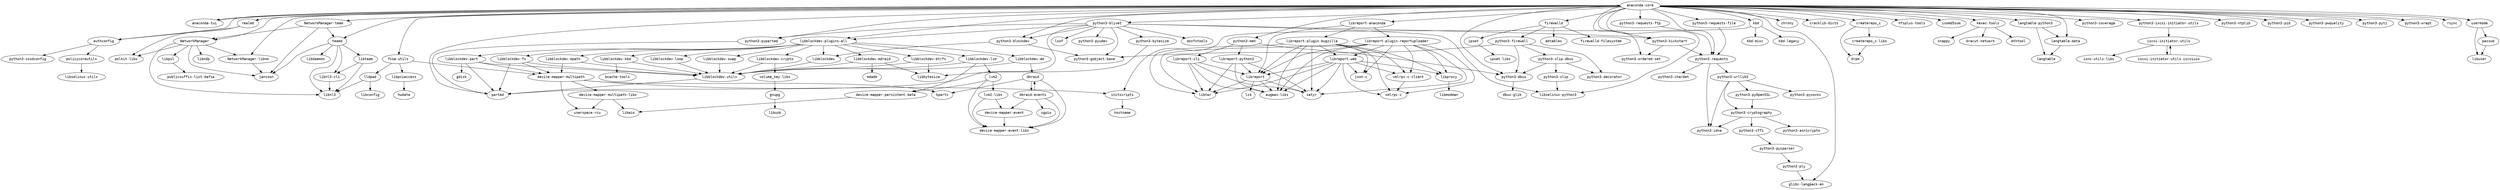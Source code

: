 strict digraph G {
node [fontname=monospace];
  "anaconda-core" -> "anaconda-tui";
  "anaconda-core" -> "authconfig";
  "anaconda-core" -> "chrony";
  "anaconda-core" -> "cracklib-dicts";
  "anaconda-core" -> "createrepo_c";
  "anaconda-core" -> "fcoe-utils";
  "anaconda-core" -> "firewalld";
  "anaconda-core" -> "glibc-langpack-en";
  "anaconda-core" -> "hfsplus-tools";
  "anaconda-core" -> "isomd5sum";
  "anaconda-core" -> "kbd";
  "anaconda-core" -> "kexec-tools";
  "anaconda-core" -> "langtable-data";
  "anaconda-core" -> "langtable-python3";
  "anaconda-core" -> "libblockdev-plugins-all";
  "anaconda-core" -> "libreport-anaconda";
  "anaconda-core" -> "libselinux-python3";
  "anaconda-core" -> "NetworkManager";
  "anaconda-core" -> "NetworkManager-libnm";
  "anaconda-core" -> "NetworkManager-team";
  "anaconda-core" -> "parted";
  "anaconda-core" -> "python3-blivet";
  "anaconda-core" -> "python3-blockdev";
  "anaconda-core" -> "python3-coverage";
  "anaconda-core" -> "python3-dbus";
  "anaconda-core" -> "python3-iscsi-initiator-utils";
  "anaconda-core" -> "python3-kickstart";
  "anaconda-core" -> "python3-meh";
  "anaconda-core" -> "python3-ntplib";
  "anaconda-core" -> "python3-ordered-set";
  "anaconda-core" -> "python3-pid";
  "anaconda-core" -> "python3-pwquality";
  "anaconda-core" -> "python3-pyparted";
  "anaconda-core" -> "python3-pytz";
  "anaconda-core" -> "python3-requests";
  "anaconda-core" -> "python3-requests-file";
  "anaconda-core" -> "python3-requests-ftp";
  "anaconda-core" -> "python3-wrapt";
  "anaconda-core" -> "realmd";
  "anaconda-core" -> "rsync";
  "anaconda-core" -> "teamd";
  "anaconda-core" -> "usermode";
  "anaconda-tui" -> "anaconda-core";
  "authconfig" -> "policycoreutils";
  "authconfig" -> "python3-sssdconfig";
  "createrepo_c" -> "createrepo_c-libs";
  "createrepo_c" -> "drpm";
  "createrepo_c-libs" -> "drpm";
  "device-mapper-event" -> "device-mapper-event-libs";
  "device-mapper-multipath" -> "device-mapper-multipath-libs";
  "device-mapper-multipath" -> "initscripts";
  "device-mapper-multipath" -> "kpartx";
  "device-mapper-multipath-libs" -> "libaio";
  "device-mapper-multipath-libs" -> "userspace-rcu";
  "device-mapper-multipath" -> "userspace-rcu";
  "device-mapper-persistent-data" -> "libaio";
  "dmraid" -> "device-mapper-event-libs";
  "dmraid" -> "dmraid-events";
  "dmraid-events" -> "device-mapper-event";
  "dmraid-events" -> "device-mapper-event-libs";
  "dmraid-events" -> "dmraid";
  "dmraid-events" -> "sgpio";
  "dmraid" -> "kpartx";
  "fcoe-utils" -> "device-mapper-multipath";
  "fcoe-utils" -> "libpciaccess";
  "fcoe-utils" -> "lldpad";
  "firewalld" -> "ebtables";
  "firewalld" -> "firewalld-filesystem";
  "firewalld" -> "ipset";
  "firewalld" -> "python3-firewall";
  "gnupg" -> "libusb";
  "initscripts" -> "hostname";
  "ipset" -> "ipset-libs";
  "iscsi-initiator-utils" -> "iscsi-initiator-utils-iscsiuio";
  "iscsi-initiator-utils-iscsiuio" -> "iscsi-initiator-utils";
  "iscsi-initiator-utils" -> "isns-utils-libs";
  "kbd" -> "initscripts";
  "kbd" -> "kbd-legacy";
  "kbd" -> "kbd-misc";
  "kexec-tools" -> "dracut-network";
  "kexec-tools" -> "ethtool";
  "kexec-tools" -> "snappy";
  "langtable-data" -> "langtable";
  "langtable-python3" -> "langtable";
  "langtable-python3" -> "langtable-data";
  "libblockdev-btrfs" -> "libblockdev-utils";
  "libblockdev-btrfs" -> "libbytesize";
  "libblockdev-crypto" -> "libblockdev-utils";
  "libblockdev-crypto" -> "volume_key-libs";
  "libblockdev-dm" -> "dmraid";
  "libblockdev-dm" -> "libblockdev-utils";
  "libblockdev-fs" -> "device-mapper-multipath";
  "libblockdev-fs" -> "libblockdev-utils";
  "libblockdev-fs" -> "parted";
  "libblockdev-kbd" -> "bcache-tools";
  "libblockdev-kbd" -> "libblockdev-utils";
  "libblockdev" -> "libblockdev-utils";
  "libblockdev-loop" -> "libblockdev-utils";
  "libblockdev-lvm" -> "device-mapper-persistent-data";
  "libblockdev-lvm" -> "libblockdev-utils";
  "libblockdev-lvm" -> "lvm2";
  "libblockdev-mdraid" -> "libblockdev-utils";
  "libblockdev-mdraid" -> "libbytesize";
  "libblockdev-mdraid" -> "mdadm";
  "libblockdev-mpath" -> "device-mapper-multipath";
  "libblockdev-mpath" -> "libblockdev-utils";
  "libblockdev-part" -> "device-mapper-multipath";
  "libblockdev-part" -> "gdisk";
  "libblockdev-part" -> "libblockdev-utils";
  "libblockdev-part" -> "parted";
  "libblockdev-plugins-all" -> "libblockdev";
  "libblockdev-plugins-all" -> "libblockdev-btrfs";
  "libblockdev-plugins-all" -> "libblockdev-crypto";
  "libblockdev-plugins-all" -> "libblockdev-dm";
  "libblockdev-plugins-all" -> "libblockdev-fs";
  "libblockdev-plugins-all" -> "libblockdev-kbd";
  "libblockdev-plugins-all" -> "libblockdev-loop";
  "libblockdev-plugins-all" -> "libblockdev-lvm";
  "libblockdev-plugins-all" -> "libblockdev-mdraid";
  "libblockdev-plugins-all" -> "libblockdev-mpath";
  "libblockdev-plugins-all" -> "libblockdev-part";
  "libblockdev-plugins-all" -> "libblockdev-swap";
  "libblockdev-swap" -> "libblockdev-utils";
  "libblockdev-utils" -> "parted";
  "libnl3-cli" -> "libnl3";
  "libpciaccess" -> "hwdata";
  "libproxy" -> "libmodman";
  "libpsl" -> "publicsuffix-list-dafsa";
  "libreport-anaconda" -> "libreport";
  "libreport-anaconda" -> "libreport-plugin-bugzilla";
  "libreport-anaconda" -> "libreport-plugin-reportuploader";
  "libreport" -> "augeas-libs";
  "libreport-cli" -> "augeas-libs";
  "libreport-cli" -> "libreport";
  "libreport-cli" -> "libtar";
  "libreport-cli" -> "satyr";
  "libreport" -> "libtar";
  "libreport" -> "lz4";
  "libreport-plugin-bugzilla" -> "augeas-libs";
  "libreport-plugin-bugzilla" -> "json-c";
  "libreport-plugin-bugzilla" -> "libproxy";
  "libreport-plugin-bugzilla" -> "libreport";
  "libreport-plugin-bugzilla" -> "libreport-web";
  "libreport-plugin-bugzilla" -> "libtar";
  "libreport-plugin-bugzilla" -> "satyr";
  "libreport-plugin-bugzilla" -> "xmlrpc-c";
  "libreport-plugin-bugzilla" -> "xmlrpc-c-client";
  "libreport-plugin-reportuploader" -> "augeas-libs";
  "libreport-plugin-reportuploader" -> "json-c";
  "libreport-plugin-reportuploader" -> "libproxy";
  "libreport-plugin-reportuploader" -> "libreport";
  "libreport-plugin-reportuploader" -> "libreport-web";
  "libreport-plugin-reportuploader" -> "libtar";
  "libreport-plugin-reportuploader" -> "satyr";
  "libreport-plugin-reportuploader" -> "xmlrpc-c";
  "libreport-plugin-reportuploader" -> "xmlrpc-c-client";
  "libreport-python3" -> "augeas-libs";
  "libreport-python3" -> "libreport";
  "libreport-python3" -> "libtar";
  "libreport-python3" -> "satyr";
  "libreport" -> "satyr";
  "libreport-web" -> "augeas-libs";
  "libreport-web" -> "json-c";
  "libreport-web" -> "libproxy";
  "libreport-web" -> "libreport";
  "libreport-web" -> "libtar";
  "libreport-web" -> "satyr";
  "libreport-web" -> "xmlrpc-c";
  "libreport-web" -> "xmlrpc-c-client";
  "libteam" -> "libnl3";
  "libteam" -> "libnl3-cli";
  "lldpad" -> "libconfig";
  "lldpad" -> "libnl3";
  "lvm2" -> "device-mapper-event-libs";
  "lvm2" -> "device-mapper-persistent-data";
  "lvm2-libs" -> "device-mapper-event";
  "lvm2-libs" -> "device-mapper-event-libs";
  "lvm2" -> "lvm2-libs";
  "NetworkManager" -> "jansson";
  "NetworkManager" -> "libndp";
  "NetworkManager" -> "libnl3";
  "NetworkManager-libnm" -> "jansson";
  "NetworkManager" -> "libpsl";
  "NetworkManager" -> "NetworkManager-libnm";
  "NetworkManager" -> "polkit-libs";
  "NetworkManager-team" -> "jansson";
  "NetworkManager-team" -> "NetworkManager";
  "NetworkManager-team" -> "teamd";
  "passwd" -> "libuser";
  "policycoreutils" -> "libselinux-utils";
  "python3-blivet" -> "dosfstools";
  "python3-blivet" -> "libblockdev-plugins-all";
  "python3-blivet" -> "libselinux-python3";
  "python3-blivet" -> "lsof";
  "python3-blivet" -> "parted";
  "python3-blivet" -> "python3-blockdev";
  "python3-blivet" -> "python3-bytesize";
  "python3-blivet" -> "python3-gobject-base";
  "python3-blivet" -> "python3-kickstart";
  "python3-blivet" -> "python3-pyparted";
  "python3-blivet" -> "python3-pyudev";
  "python3-blockdev" -> "libblockdev";
  "python3-blockdev" -> "python3-gobject-base";
  "python3-bytesize" -> "libbytesize";
  "python3-cffi" -> "python3-pycparser";
  "python3-cryptography" -> "python3-asn1crypto";
  "python3-cryptography" -> "python3-cffi";
  "python3-cryptography" -> "python3-idna";
  "python3-dbus" -> "dbus-glib";
  "python3-firewall" -> "python3-dbus";
  "python3-firewall" -> "python3-decorator";
  "python3-firewall" -> "python3-gobject-base";
  "python3-firewall" -> "python3-slip-dbus";
  "python3-iscsi-initiator-utils" -> "iscsi-initiator-utils";
  "python3-kickstart" -> "python3-ordered-set";
  "python3-kickstart" -> "python3-requests";
  "python3-meh" -> "libreport-cli";
  "python3-meh" -> "libreport-python3";
  "python3-meh" -> "python3-dbus";
  "python3-ply" -> "glibc-langpack-en";
  "python3-pycparser" -> "python3-ply";
  "python3-pyOpenSSL" -> "python3-cryptography";
  "python3-pyparted" -> "parted";
  "python3-requests-file" -> "python3-requests";
  "python3-requests-ftp" -> "python3-requests";
  "python3-requests" -> "python3-chardet";
  "python3-requests" -> "python3-idna";
  "python3-requests" -> "python3-urllib3";
  "python3-slip-dbus" -> "python3-dbus";
  "python3-slip-dbus" -> "python3-decorator";
  "python3-slip-dbus" -> "python3-slip";
  "python3-slip" -> "libselinux-python3";
  "python3-urllib3" -> "python3-cryptography";
  "python3-urllib3" -> "python3-idna";
  "python3-urllib3" -> "python3-pyOpenSSL";
  "python3-urllib3" -> "python3-pysocks";
  "realmd" -> "authconfig";
  "realmd" -> "polkit-libs";
  "teamd" -> "jansson";
  "teamd" -> "libdaemon";
  "teamd" -> "libnl3";
  "teamd" -> "libnl3-cli";
  "teamd" -> "libteam";
  "usermode" -> "libuser";
  "usermode" -> "passwd";
  "volume_key-libs" -> "gnupg";
  "xmlrpc-c-client" -> "xmlrpc-c";
}
